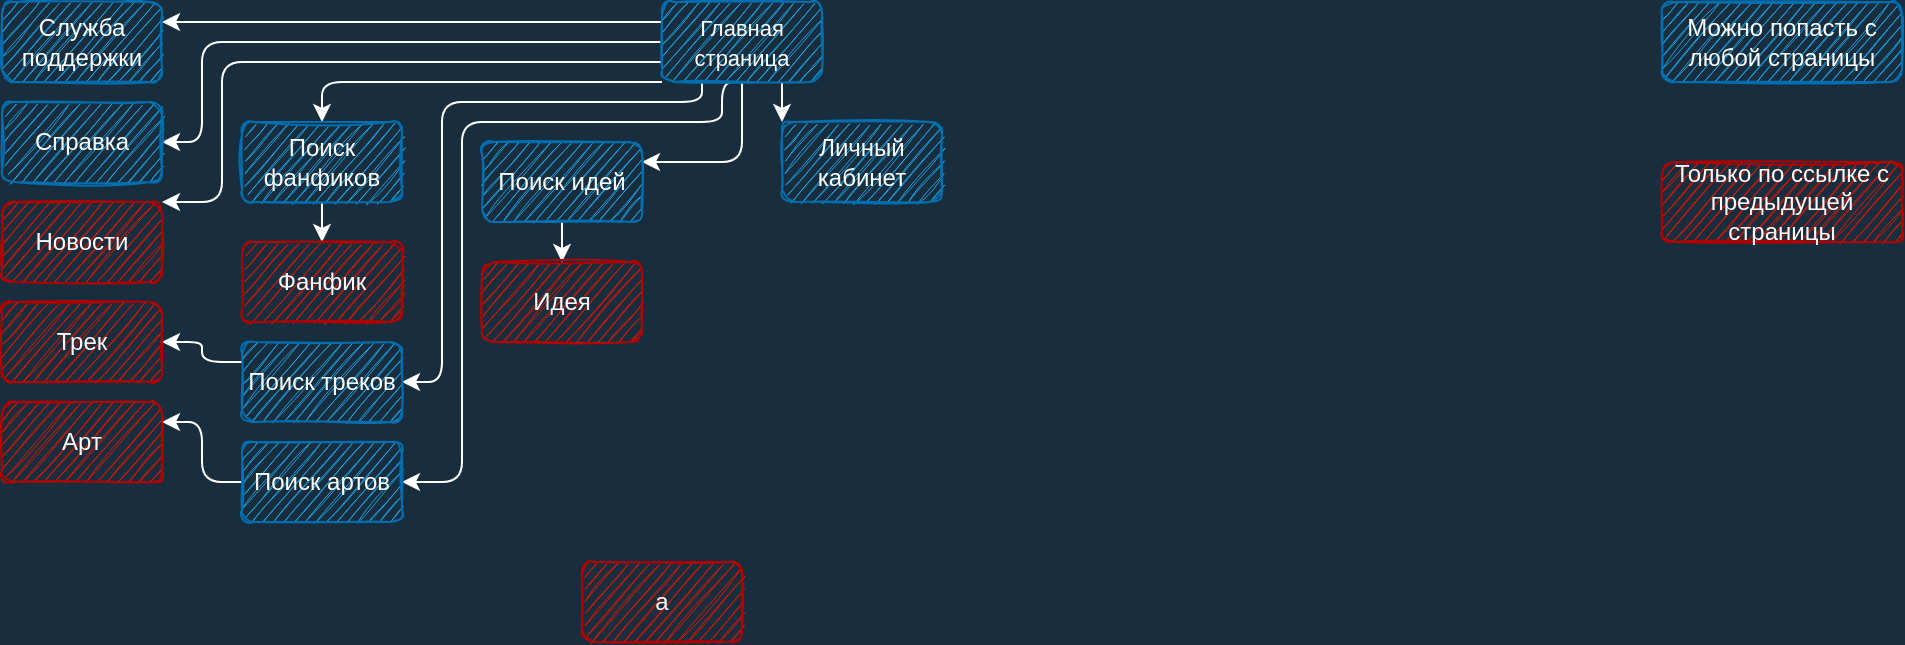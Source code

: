 <mxfile version="17.4.2" type="github">
  <diagram id="uaotouidl7DRpE_tk-Ah" name="Page-1">
    <mxGraphModel dx="1074" dy="543" grid="1" gridSize="10" guides="1" tooltips="1" connect="1" arrows="1" fold="1" page="1" pageScale="1" pageWidth="827" pageHeight="1169" background="#182E3E" math="0" shadow="0">
      <root>
        <mxCell id="0" />
        <mxCell id="1" parent="0" />
        <mxCell id="NIGUacSrwy0HxMmettO_-58" style="edgeStyle=orthogonalEdgeStyle;curved=0;rounded=1;sketch=0;orthogonalLoop=1;jettySize=auto;html=1;exitX=0;exitY=0.75;exitDx=0;exitDy=0;entryX=1;entryY=0;entryDx=0;entryDy=0;fontFamily=Helvetica;fontSize=11;fontColor=#FFFFFF;strokeColor=#FFFFFF;" edge="1" parent="1" source="NIGUacSrwy0HxMmettO_-1" target="NIGUacSrwy0HxMmettO_-38">
          <mxGeometry relative="1" as="geometry">
            <Array as="points">
              <mxPoint x="120" y="70" />
              <mxPoint x="120" y="140" />
            </Array>
          </mxGeometry>
        </mxCell>
        <mxCell id="NIGUacSrwy0HxMmettO_-69" style="edgeStyle=orthogonalEdgeStyle;curved=0;rounded=1;sketch=0;orthogonalLoop=1;jettySize=auto;html=1;exitX=0;exitY=0.5;exitDx=0;exitDy=0;entryX=1;entryY=0.5;entryDx=0;entryDy=0;fontFamily=Helvetica;fontSize=11;fontColor=#FFFFFF;strokeColor=#FFFFFF;" edge="1" parent="1" source="NIGUacSrwy0HxMmettO_-1" target="NIGUacSrwy0HxMmettO_-68">
          <mxGeometry relative="1" as="geometry">
            <Array as="points">
              <mxPoint x="110" y="60" />
              <mxPoint x="110" y="110" />
            </Array>
          </mxGeometry>
        </mxCell>
        <mxCell id="NIGUacSrwy0HxMmettO_-71" style="edgeStyle=orthogonalEdgeStyle;curved=0;rounded=1;sketch=0;orthogonalLoop=1;jettySize=auto;html=1;exitX=0;exitY=0.25;exitDx=0;exitDy=0;entryX=1;entryY=0.25;entryDx=0;entryDy=0;fontFamily=Helvetica;fontSize=11;fontColor=#FFFFFF;strokeColor=#FFFFFF;" edge="1" parent="1" source="NIGUacSrwy0HxMmettO_-1" target="NIGUacSrwy0HxMmettO_-70">
          <mxGeometry relative="1" as="geometry">
            <Array as="points" />
          </mxGeometry>
        </mxCell>
        <mxCell id="NIGUacSrwy0HxMmettO_-72" style="edgeStyle=orthogonalEdgeStyle;curved=0;rounded=1;sketch=0;orthogonalLoop=1;jettySize=auto;html=1;exitX=0.5;exitY=1;exitDx=0;exitDy=0;entryX=1;entryY=0.5;entryDx=0;entryDy=0;fontFamily=Helvetica;fontSize=11;fontColor=#FFFFFF;strokeColor=#FFFFFF;" edge="1" parent="1" source="NIGUacSrwy0HxMmettO_-1" target="NIGUacSrwy0HxMmettO_-17">
          <mxGeometry relative="1" as="geometry">
            <Array as="points">
              <mxPoint x="370" y="80" />
              <mxPoint x="370" y="100" />
              <mxPoint x="240" y="100" />
              <mxPoint x="240" y="280" />
            </Array>
          </mxGeometry>
        </mxCell>
        <mxCell id="NIGUacSrwy0HxMmettO_-73" style="edgeStyle=orthogonalEdgeStyle;curved=0;rounded=1;sketch=0;orthogonalLoop=1;jettySize=auto;html=1;exitX=0.25;exitY=1;exitDx=0;exitDy=0;entryX=1;entryY=0.5;entryDx=0;entryDy=0;fontFamily=Helvetica;fontSize=11;fontColor=#FFFFFF;strokeColor=#FFFFFF;" edge="1" parent="1" source="NIGUacSrwy0HxMmettO_-1" target="NIGUacSrwy0HxMmettO_-16">
          <mxGeometry relative="1" as="geometry">
            <Array as="points">
              <mxPoint x="360" y="90" />
              <mxPoint x="230" y="90" />
              <mxPoint x="230" y="230" />
            </Array>
          </mxGeometry>
        </mxCell>
        <mxCell id="NIGUacSrwy0HxMmettO_-74" style="edgeStyle=orthogonalEdgeStyle;curved=0;rounded=1;sketch=0;orthogonalLoop=1;jettySize=auto;html=1;exitX=0;exitY=1;exitDx=0;exitDy=0;entryX=0.5;entryY=0;entryDx=0;entryDy=0;fontFamily=Helvetica;fontSize=11;fontColor=#FFFFFF;strokeColor=#FFFFFF;" edge="1" parent="1" source="NIGUacSrwy0HxMmettO_-1" target="NIGUacSrwy0HxMmettO_-15">
          <mxGeometry relative="1" as="geometry">
            <Array as="points">
              <mxPoint x="170" y="80" />
            </Array>
          </mxGeometry>
        </mxCell>
        <mxCell id="NIGUacSrwy0HxMmettO_-79" style="edgeStyle=orthogonalEdgeStyle;curved=0;rounded=1;sketch=0;orthogonalLoop=1;jettySize=auto;html=1;exitX=0.5;exitY=1;exitDx=0;exitDy=0;entryX=1;entryY=0.25;entryDx=0;entryDy=0;fontFamily=Helvetica;fontSize=11;fontColor=#FFFFFF;strokeColor=#FFFFFF;" edge="1" parent="1" source="NIGUacSrwy0HxMmettO_-1" target="NIGUacSrwy0HxMmettO_-4">
          <mxGeometry relative="1" as="geometry" />
        </mxCell>
        <mxCell id="NIGUacSrwy0HxMmettO_-80" style="edgeStyle=orthogonalEdgeStyle;curved=0;rounded=1;sketch=0;orthogonalLoop=1;jettySize=auto;html=1;exitX=0.75;exitY=1;exitDx=0;exitDy=0;entryX=0;entryY=0;entryDx=0;entryDy=0;fontFamily=Helvetica;fontSize=11;fontColor=#FFFFFF;strokeColor=#FFFFFF;" edge="1" parent="1" source="NIGUacSrwy0HxMmettO_-1" target="NIGUacSrwy0HxMmettO_-14">
          <mxGeometry relative="1" as="geometry" />
        </mxCell>
        <mxCell id="NIGUacSrwy0HxMmettO_-1" value="&lt;font color=&quot;#ffffff&quot; style=&quot;font-size: 11px&quot;&gt;Главная страница&lt;/font&gt;" style="rounded=1;whiteSpace=wrap;html=1;strokeColor=#006EAF;fillColor=#1ba1e2;sketch=1;fontColor=#ffffff;" vertex="1" parent="1">
          <mxGeometry x="340" y="40" width="80" height="40" as="geometry" />
        </mxCell>
        <mxCell id="NIGUacSrwy0HxMmettO_-62" style="edgeStyle=orthogonalEdgeStyle;curved=0;rounded=1;sketch=0;orthogonalLoop=1;jettySize=auto;html=1;exitX=0.5;exitY=1;exitDx=0;exitDy=0;entryX=0.5;entryY=0;entryDx=0;entryDy=0;fontFamily=Helvetica;fontSize=11;fontColor=#FFFFFF;strokeColor=#FFFFFF;" edge="1" parent="1" source="NIGUacSrwy0HxMmettO_-4" target="NIGUacSrwy0HxMmettO_-30">
          <mxGeometry relative="1" as="geometry" />
        </mxCell>
        <mxCell id="NIGUacSrwy0HxMmettO_-4" value="&lt;font color=&quot;#ffffff&quot;&gt;Поиск идей&lt;/font&gt;" style="rounded=1;whiteSpace=wrap;html=1;strokeColor=#006EAF;fillColor=#1ba1e2;sketch=1;fontColor=#ffffff;" vertex="1" parent="1">
          <mxGeometry x="250" y="110" width="80" height="40" as="geometry" />
        </mxCell>
        <mxCell id="NIGUacSrwy0HxMmettO_-14" value="&lt;font color=&quot;#ffffff&quot;&gt;Личный кабинет&lt;/font&gt;" style="rounded=1;whiteSpace=wrap;html=1;strokeColor=#006EAF;fillColor=#1ba1e2;sketch=1;fontColor=#ffffff;" vertex="1" parent="1">
          <mxGeometry x="400" y="100" width="80" height="40" as="geometry" />
        </mxCell>
        <mxCell id="NIGUacSrwy0HxMmettO_-59" style="edgeStyle=orthogonalEdgeStyle;curved=0;rounded=1;sketch=0;orthogonalLoop=1;jettySize=auto;html=1;exitX=0.5;exitY=1;exitDx=0;exitDy=0;entryX=0.5;entryY=0;entryDx=0;entryDy=0;fontFamily=Helvetica;fontSize=11;fontColor=#FFFFFF;strokeColor=#FFFFFF;" edge="1" parent="1" source="NIGUacSrwy0HxMmettO_-15" target="NIGUacSrwy0HxMmettO_-24">
          <mxGeometry relative="1" as="geometry" />
        </mxCell>
        <mxCell id="NIGUacSrwy0HxMmettO_-15" value="&lt;font color=&quot;#ffffff&quot;&gt;Поиск фанфиков&lt;/font&gt;" style="rounded=1;whiteSpace=wrap;html=1;strokeColor=#006EAF;fillColor=#1ba1e2;sketch=1;fontColor=#ffffff;" vertex="1" parent="1">
          <mxGeometry x="130" y="100" width="80" height="40" as="geometry" />
        </mxCell>
        <mxCell id="NIGUacSrwy0HxMmettO_-81" style="edgeStyle=orthogonalEdgeStyle;curved=0;rounded=1;sketch=0;orthogonalLoop=1;jettySize=auto;html=1;exitX=0;exitY=0.25;exitDx=0;exitDy=0;entryX=1;entryY=0.5;entryDx=0;entryDy=0;fontFamily=Helvetica;fontSize=11;fontColor=#FFFFFF;strokeColor=#FFFFFF;" edge="1" parent="1" source="NIGUacSrwy0HxMmettO_-16" target="NIGUacSrwy0HxMmettO_-25">
          <mxGeometry relative="1" as="geometry" />
        </mxCell>
        <mxCell id="NIGUacSrwy0HxMmettO_-16" value="&lt;font color=&quot;#ffffff&quot;&gt;Поиск треков&lt;/font&gt;" style="rounded=1;whiteSpace=wrap;html=1;strokeColor=#006EAF;fillColor=#1ba1e2;sketch=1;fontColor=#ffffff;" vertex="1" parent="1">
          <mxGeometry x="130" y="210" width="80" height="40" as="geometry" />
        </mxCell>
        <mxCell id="NIGUacSrwy0HxMmettO_-61" style="edgeStyle=orthogonalEdgeStyle;curved=0;rounded=1;sketch=0;orthogonalLoop=1;jettySize=auto;html=1;exitX=0;exitY=0.5;exitDx=0;exitDy=0;entryX=1;entryY=0.25;entryDx=0;entryDy=0;fontFamily=Helvetica;fontSize=11;fontColor=#FFFFFF;strokeColor=#FFFFFF;" edge="1" parent="1" source="NIGUacSrwy0HxMmettO_-17" target="NIGUacSrwy0HxMmettO_-26">
          <mxGeometry relative="1" as="geometry">
            <Array as="points">
              <mxPoint x="110" y="280" />
              <mxPoint x="110" y="250" />
            </Array>
          </mxGeometry>
        </mxCell>
        <mxCell id="NIGUacSrwy0HxMmettO_-17" value="&lt;font color=&quot;#ffffff&quot;&gt;Поиск артов&lt;/font&gt;" style="rounded=1;whiteSpace=wrap;html=1;strokeColor=#006EAF;fillColor=#1ba1e2;sketch=1;fontColor=#ffffff;" vertex="1" parent="1">
          <mxGeometry x="130" y="260" width="80" height="40" as="geometry" />
        </mxCell>
        <mxCell id="NIGUacSrwy0HxMmettO_-23" value="&lt;font color=&quot;#ffffff&quot;&gt;а&lt;/font&gt;" style="rounded=1;whiteSpace=wrap;html=1;strokeColor=#B20000;fillColor=#e51400;sketch=1;fontColor=#ffffff;" vertex="1" parent="1">
          <mxGeometry x="300" y="320" width="80" height="40" as="geometry" />
        </mxCell>
        <mxCell id="NIGUacSrwy0HxMmettO_-24" value="&lt;font color=&quot;#ffffff&quot;&gt;Фанфик&lt;/font&gt;" style="rounded=1;whiteSpace=wrap;html=1;strokeColor=#B20000;fillColor=#e51400;sketch=1;fontColor=#ffffff;" vertex="1" parent="1">
          <mxGeometry x="130" y="160" width="80" height="40" as="geometry" />
        </mxCell>
        <mxCell id="NIGUacSrwy0HxMmettO_-25" value="&lt;font color=&quot;#ffffff&quot;&gt;Трек&lt;/font&gt;" style="rounded=1;whiteSpace=wrap;html=1;strokeColor=#B20000;fillColor=#e51400;sketch=1;fontColor=#ffffff;" vertex="1" parent="1">
          <mxGeometry x="10" y="190" width="80" height="40" as="geometry" />
        </mxCell>
        <mxCell id="NIGUacSrwy0HxMmettO_-26" value="&lt;font color=&quot;#ffffff&quot;&gt;Арт&lt;/font&gt;" style="rounded=1;whiteSpace=wrap;html=1;strokeColor=#B20000;fillColor=#e51400;sketch=1;fontColor=#ffffff;" vertex="1" parent="1">
          <mxGeometry x="10" y="240" width="80" height="40" as="geometry" />
        </mxCell>
        <mxCell id="NIGUacSrwy0HxMmettO_-30" value="&lt;font color=&quot;#ffffff&quot;&gt;Идея&lt;/font&gt;" style="rounded=1;whiteSpace=wrap;html=1;strokeColor=#B20000;fillColor=#e51400;sketch=1;fontColor=#ffffff;" vertex="1" parent="1">
          <mxGeometry x="250" y="170" width="80" height="40" as="geometry" />
        </mxCell>
        <mxCell id="NIGUacSrwy0HxMmettO_-36" value="&lt;font color=&quot;#ffffff&quot;&gt;Только по ссылке с предыдущей страницы&lt;/font&gt;" style="rounded=1;whiteSpace=wrap;html=1;strokeColor=#B20000;fillColor=#e51400;sketch=1;fontColor=#ffffff;" vertex="1" parent="1">
          <mxGeometry x="840" y="120" width="120" height="40" as="geometry" />
        </mxCell>
        <mxCell id="NIGUacSrwy0HxMmettO_-37" value="&lt;font color=&quot;#ffffff&quot;&gt;Можно попасть с любой страницы&lt;/font&gt;" style="rounded=1;whiteSpace=wrap;html=1;strokeColor=#006EAF;fillColor=#1ba1e2;sketch=1;fontColor=#ffffff;" vertex="1" parent="1">
          <mxGeometry x="840" y="40" width="120" height="40" as="geometry" />
        </mxCell>
        <mxCell id="NIGUacSrwy0HxMmettO_-38" value="&lt;font color=&quot;#ffffff&quot;&gt;Новости&lt;/font&gt;" style="rounded=1;whiteSpace=wrap;html=1;strokeColor=#B20000;fillColor=#e51400;sketch=1;fontColor=#ffffff;" vertex="1" parent="1">
          <mxGeometry x="10" y="140" width="80" height="40" as="geometry" />
        </mxCell>
        <mxCell id="NIGUacSrwy0HxMmettO_-68" value="&lt;font color=&quot;#ffffff&quot;&gt;Справка&lt;/font&gt;" style="rounded=1;whiteSpace=wrap;html=1;strokeColor=#006EAF;fillColor=#1ba1e2;sketch=1;fontColor=#ffffff;" vertex="1" parent="1">
          <mxGeometry x="10" y="90" width="80" height="40" as="geometry" />
        </mxCell>
        <mxCell id="NIGUacSrwy0HxMmettO_-70" value="&lt;font color=&quot;#ffffff&quot;&gt;Служба поддержки&lt;/font&gt;" style="rounded=1;whiteSpace=wrap;html=1;strokeColor=#006EAF;fillColor=#1ba1e2;sketch=1;fontColor=#ffffff;" vertex="1" parent="1">
          <mxGeometry x="10" y="40" width="80" height="40" as="geometry" />
        </mxCell>
      </root>
    </mxGraphModel>
  </diagram>
</mxfile>
